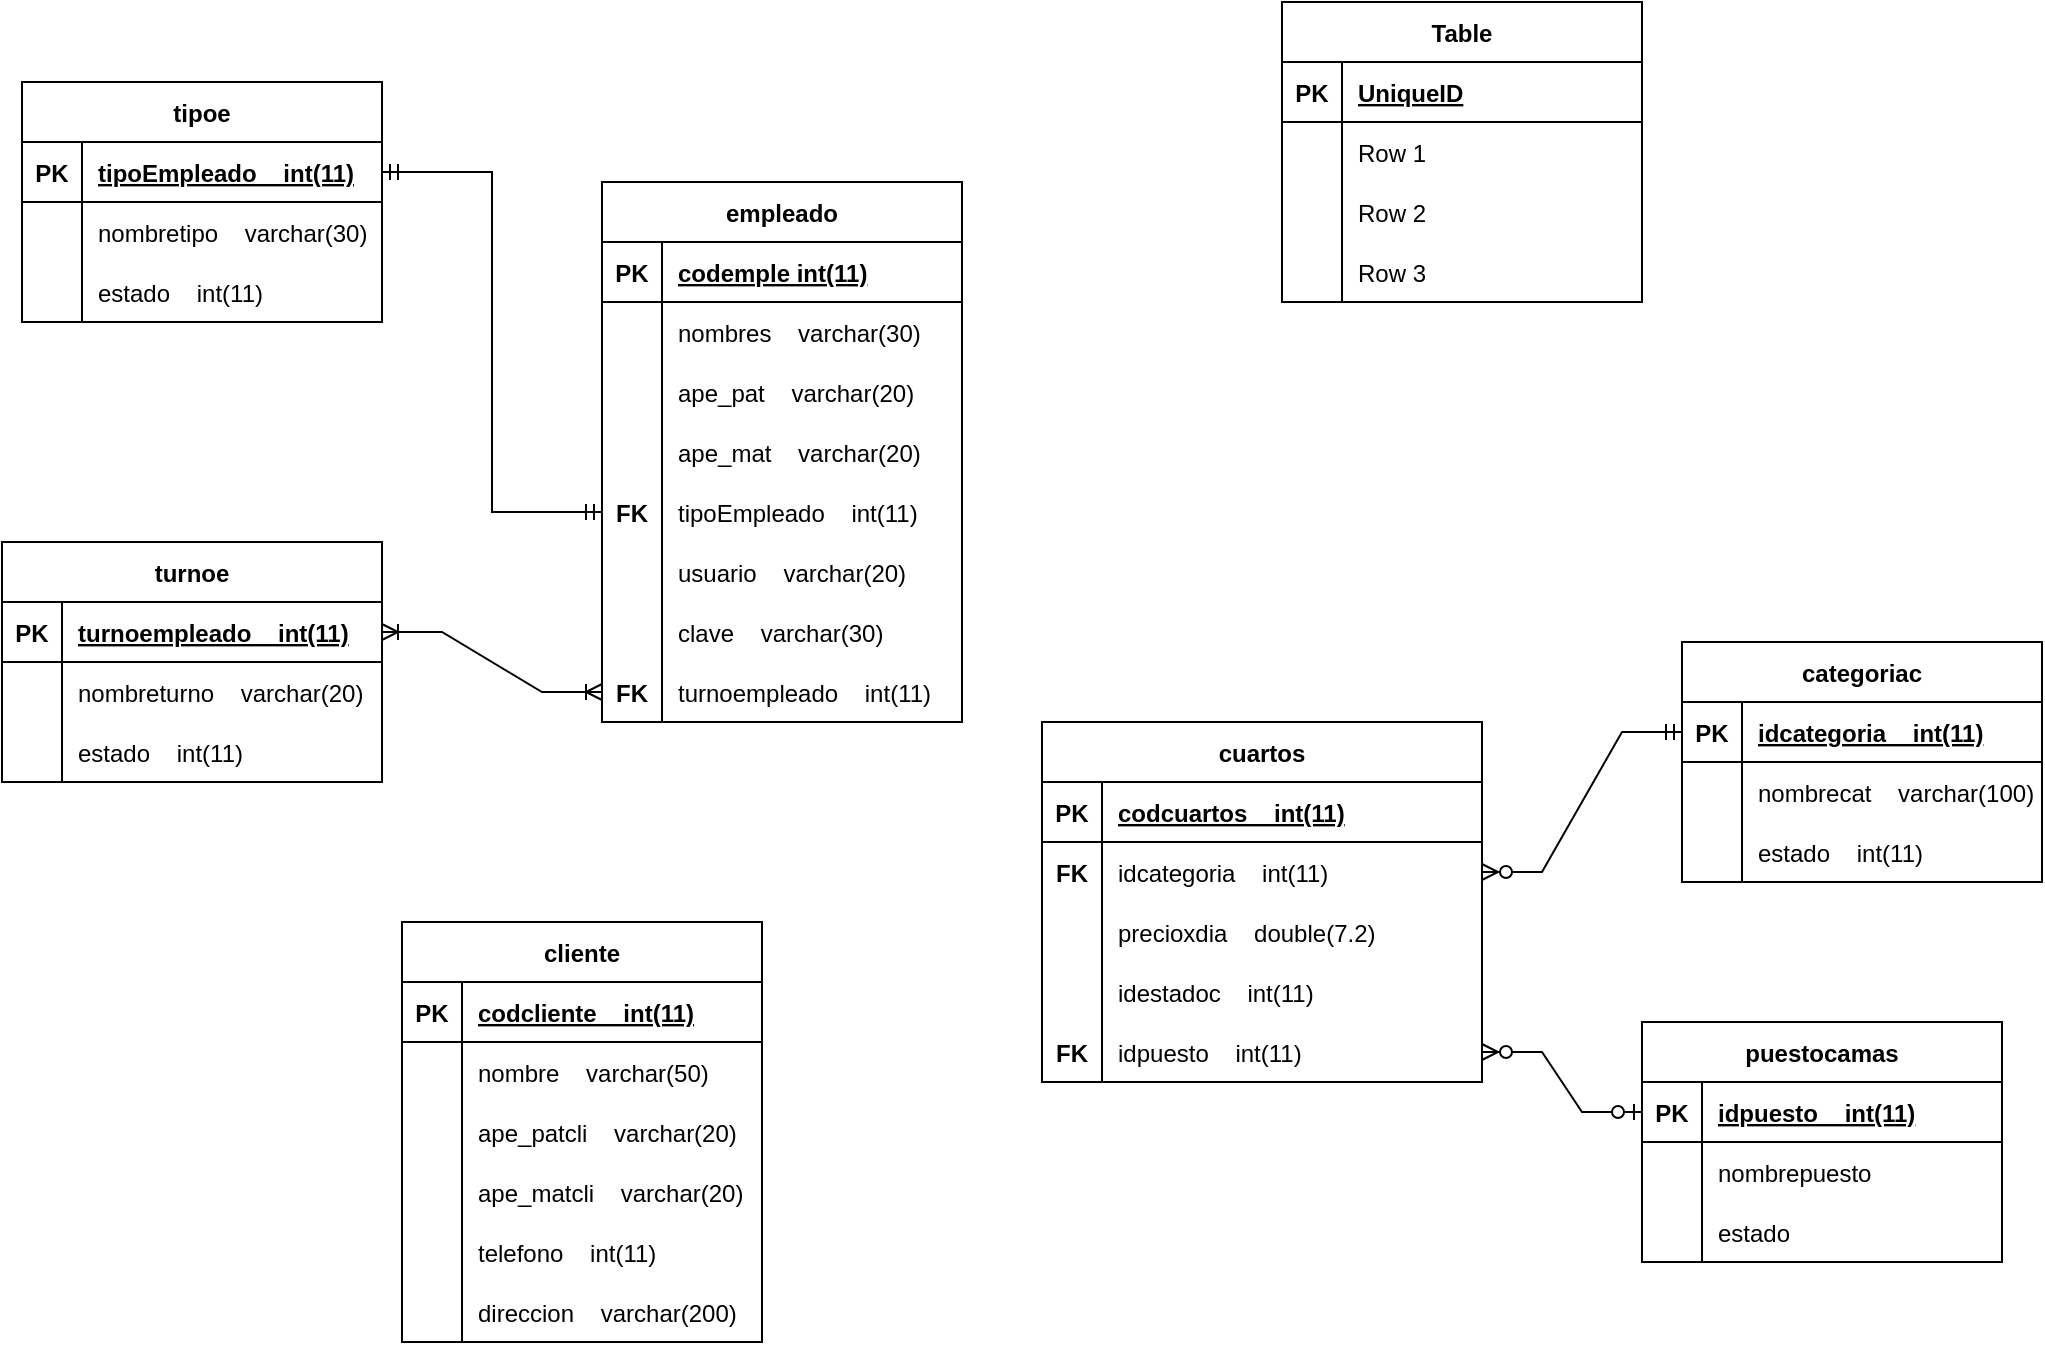<mxfile version="20.8.19" type="github">
  <diagram id="R2lEEEUBdFMjLlhIrx00" name="Page-1">
    <mxGraphModel dx="1885" dy="536" grid="0" gridSize="10" guides="1" tooltips="1" connect="1" arrows="0" fold="1" page="1" pageScale="1" pageWidth="850" pageHeight="1100" background="#ffffff" math="0" shadow="0" extFonts="Permanent Marker^https://fonts.googleapis.com/css?family=Permanent+Marker">
      <root>
        <mxCell id="0" />
        <mxCell id="1" parent="0" />
        <mxCell id="DIXk5Qrp7IGli4hLKdru-1" value="empleado" style="shape=table;startSize=30;container=1;collapsible=1;childLayout=tableLayout;fixedRows=1;rowLines=0;fontStyle=1;align=center;resizeLast=1;" parent="1" vertex="1">
          <mxGeometry x="-50" y="120" width="180" height="270" as="geometry" />
        </mxCell>
        <mxCell id="DIXk5Qrp7IGli4hLKdru-2" value="" style="shape=tableRow;horizontal=0;startSize=0;swimlaneHead=0;swimlaneBody=0;fillColor=none;collapsible=0;dropTarget=0;points=[[0,0.5],[1,0.5]];portConstraint=eastwest;top=0;left=0;right=0;bottom=1;" parent="DIXk5Qrp7IGli4hLKdru-1" vertex="1">
          <mxGeometry y="30" width="180" height="30" as="geometry" />
        </mxCell>
        <mxCell id="DIXk5Qrp7IGli4hLKdru-3" value="PK" style="shape=partialRectangle;connectable=0;fillColor=none;top=0;left=0;bottom=0;right=0;fontStyle=1;overflow=hidden;" parent="DIXk5Qrp7IGli4hLKdru-2" vertex="1">
          <mxGeometry width="30" height="30" as="geometry">
            <mxRectangle width="30" height="30" as="alternateBounds" />
          </mxGeometry>
        </mxCell>
        <mxCell id="DIXk5Qrp7IGli4hLKdru-4" value="codemple int(11)" style="shape=partialRectangle;connectable=0;fillColor=none;top=0;left=0;bottom=0;right=0;align=left;spacingLeft=6;fontStyle=5;overflow=hidden;" parent="DIXk5Qrp7IGli4hLKdru-2" vertex="1">
          <mxGeometry x="30" width="150" height="30" as="geometry">
            <mxRectangle width="150" height="30" as="alternateBounds" />
          </mxGeometry>
        </mxCell>
        <mxCell id="DIXk5Qrp7IGli4hLKdru-5" value="" style="shape=tableRow;horizontal=0;startSize=0;swimlaneHead=0;swimlaneBody=0;fillColor=none;collapsible=0;dropTarget=0;points=[[0,0.5],[1,0.5]];portConstraint=eastwest;top=0;left=0;right=0;bottom=0;" parent="DIXk5Qrp7IGli4hLKdru-1" vertex="1">
          <mxGeometry y="60" width="180" height="30" as="geometry" />
        </mxCell>
        <mxCell id="DIXk5Qrp7IGli4hLKdru-6" value="" style="shape=partialRectangle;connectable=0;fillColor=none;top=0;left=0;bottom=0;right=0;editable=1;overflow=hidden;" parent="DIXk5Qrp7IGli4hLKdru-5" vertex="1">
          <mxGeometry width="30" height="30" as="geometry">
            <mxRectangle width="30" height="30" as="alternateBounds" />
          </mxGeometry>
        </mxCell>
        <mxCell id="DIXk5Qrp7IGli4hLKdru-7" value="nombres    varchar(30)" style="shape=partialRectangle;connectable=0;fillColor=none;top=0;left=0;bottom=0;right=0;align=left;spacingLeft=6;overflow=hidden;" parent="DIXk5Qrp7IGli4hLKdru-5" vertex="1">
          <mxGeometry x="30" width="150" height="30" as="geometry">
            <mxRectangle width="150" height="30" as="alternateBounds" />
          </mxGeometry>
        </mxCell>
        <mxCell id="DIXk5Qrp7IGli4hLKdru-8" value="" style="shape=tableRow;horizontal=0;startSize=0;swimlaneHead=0;swimlaneBody=0;fillColor=none;collapsible=0;dropTarget=0;points=[[0,0.5],[1,0.5]];portConstraint=eastwest;top=0;left=0;right=0;bottom=0;" parent="DIXk5Qrp7IGli4hLKdru-1" vertex="1">
          <mxGeometry y="90" width="180" height="30" as="geometry" />
        </mxCell>
        <mxCell id="DIXk5Qrp7IGli4hLKdru-9" value="" style="shape=partialRectangle;connectable=0;fillColor=none;top=0;left=0;bottom=0;right=0;editable=1;overflow=hidden;" parent="DIXk5Qrp7IGli4hLKdru-8" vertex="1">
          <mxGeometry width="30" height="30" as="geometry">
            <mxRectangle width="30" height="30" as="alternateBounds" />
          </mxGeometry>
        </mxCell>
        <mxCell id="DIXk5Qrp7IGli4hLKdru-10" value="ape_pat    varchar(20)" style="shape=partialRectangle;connectable=0;fillColor=none;top=0;left=0;bottom=0;right=0;align=left;spacingLeft=6;overflow=hidden;" parent="DIXk5Qrp7IGli4hLKdru-8" vertex="1">
          <mxGeometry x="30" width="150" height="30" as="geometry">
            <mxRectangle width="150" height="30" as="alternateBounds" />
          </mxGeometry>
        </mxCell>
        <mxCell id="DIXk5Qrp7IGli4hLKdru-11" value="" style="shape=tableRow;horizontal=0;startSize=0;swimlaneHead=0;swimlaneBody=0;fillColor=none;collapsible=0;dropTarget=0;points=[[0,0.5],[1,0.5]];portConstraint=eastwest;top=0;left=0;right=0;bottom=0;" parent="DIXk5Qrp7IGli4hLKdru-1" vertex="1">
          <mxGeometry y="120" width="180" height="30" as="geometry" />
        </mxCell>
        <mxCell id="DIXk5Qrp7IGli4hLKdru-12" value="" style="shape=partialRectangle;connectable=0;fillColor=none;top=0;left=0;bottom=0;right=0;editable=1;overflow=hidden;" parent="DIXk5Qrp7IGli4hLKdru-11" vertex="1">
          <mxGeometry width="30" height="30" as="geometry">
            <mxRectangle width="30" height="30" as="alternateBounds" />
          </mxGeometry>
        </mxCell>
        <mxCell id="DIXk5Qrp7IGli4hLKdru-13" value="ape_mat    varchar(20)" style="shape=partialRectangle;connectable=0;fillColor=none;top=0;left=0;bottom=0;right=0;align=left;spacingLeft=6;overflow=hidden;" parent="DIXk5Qrp7IGli4hLKdru-11" vertex="1">
          <mxGeometry x="30" width="150" height="30" as="geometry">
            <mxRectangle width="150" height="30" as="alternateBounds" />
          </mxGeometry>
        </mxCell>
        <mxCell id="DIXk5Qrp7IGli4hLKdru-14" value="" style="shape=tableRow;horizontal=0;startSize=0;swimlaneHead=0;swimlaneBody=0;fillColor=none;collapsible=0;dropTarget=0;points=[[0,0.5],[1,0.5]];portConstraint=eastwest;top=0;left=0;right=0;bottom=0;" parent="DIXk5Qrp7IGli4hLKdru-1" vertex="1">
          <mxGeometry y="150" width="180" height="30" as="geometry" />
        </mxCell>
        <mxCell id="DIXk5Qrp7IGli4hLKdru-15" value="FK" style="shape=partialRectangle;connectable=0;fillColor=none;top=0;left=0;bottom=0;right=0;editable=1;overflow=hidden;fontStyle=1" parent="DIXk5Qrp7IGli4hLKdru-14" vertex="1">
          <mxGeometry width="30" height="30" as="geometry">
            <mxRectangle width="30" height="30" as="alternateBounds" />
          </mxGeometry>
        </mxCell>
        <mxCell id="DIXk5Qrp7IGli4hLKdru-16" value="tipoEmpleado    int(11)" style="shape=partialRectangle;connectable=0;fillColor=none;top=0;left=0;bottom=0;right=0;align=left;spacingLeft=6;overflow=hidden;" parent="DIXk5Qrp7IGli4hLKdru-14" vertex="1">
          <mxGeometry x="30" width="150" height="30" as="geometry">
            <mxRectangle width="150" height="30" as="alternateBounds" />
          </mxGeometry>
        </mxCell>
        <mxCell id="DIXk5Qrp7IGli4hLKdru-17" value="" style="shape=tableRow;horizontal=0;startSize=0;swimlaneHead=0;swimlaneBody=0;fillColor=none;collapsible=0;dropTarget=0;points=[[0,0.5],[1,0.5]];portConstraint=eastwest;top=0;left=0;right=0;bottom=0;" parent="DIXk5Qrp7IGli4hLKdru-1" vertex="1">
          <mxGeometry y="180" width="180" height="30" as="geometry" />
        </mxCell>
        <mxCell id="DIXk5Qrp7IGli4hLKdru-18" value="" style="shape=partialRectangle;connectable=0;fillColor=none;top=0;left=0;bottom=0;right=0;editable=1;overflow=hidden;" parent="DIXk5Qrp7IGli4hLKdru-17" vertex="1">
          <mxGeometry width="30" height="30" as="geometry">
            <mxRectangle width="30" height="30" as="alternateBounds" />
          </mxGeometry>
        </mxCell>
        <mxCell id="DIXk5Qrp7IGli4hLKdru-19" value="usuario    varchar(20)" style="shape=partialRectangle;connectable=0;fillColor=none;top=0;left=0;bottom=0;right=0;align=left;spacingLeft=6;overflow=hidden;" parent="DIXk5Qrp7IGli4hLKdru-17" vertex="1">
          <mxGeometry x="30" width="150" height="30" as="geometry">
            <mxRectangle width="150" height="30" as="alternateBounds" />
          </mxGeometry>
        </mxCell>
        <mxCell id="DIXk5Qrp7IGli4hLKdru-39" value="" style="shape=tableRow;horizontal=0;startSize=0;swimlaneHead=0;swimlaneBody=0;fillColor=none;collapsible=0;dropTarget=0;points=[[0,0.5],[1,0.5]];portConstraint=eastwest;top=0;left=0;right=0;bottom=0;" parent="DIXk5Qrp7IGli4hLKdru-1" vertex="1">
          <mxGeometry y="210" width="180" height="30" as="geometry" />
        </mxCell>
        <mxCell id="DIXk5Qrp7IGli4hLKdru-40" value="" style="shape=partialRectangle;connectable=0;fillColor=none;top=0;left=0;bottom=0;right=0;editable=1;overflow=hidden;" parent="DIXk5Qrp7IGli4hLKdru-39" vertex="1">
          <mxGeometry width="30" height="30" as="geometry">
            <mxRectangle width="30" height="30" as="alternateBounds" />
          </mxGeometry>
        </mxCell>
        <mxCell id="DIXk5Qrp7IGli4hLKdru-41" value="clave    varchar(30)" style="shape=partialRectangle;connectable=0;fillColor=none;top=0;left=0;bottom=0;right=0;align=left;spacingLeft=6;overflow=hidden;" parent="DIXk5Qrp7IGli4hLKdru-39" vertex="1">
          <mxGeometry x="30" width="150" height="30" as="geometry">
            <mxRectangle width="150" height="30" as="alternateBounds" />
          </mxGeometry>
        </mxCell>
        <mxCell id="DIXk5Qrp7IGli4hLKdru-42" value="" style="shape=tableRow;horizontal=0;startSize=0;swimlaneHead=0;swimlaneBody=0;fillColor=none;collapsible=0;dropTarget=0;points=[[0,0.5],[1,0.5]];portConstraint=eastwest;top=0;left=0;right=0;bottom=0;" parent="DIXk5Qrp7IGli4hLKdru-1" vertex="1">
          <mxGeometry y="240" width="180" height="30" as="geometry" />
        </mxCell>
        <mxCell id="DIXk5Qrp7IGli4hLKdru-43" value="FK" style="shape=partialRectangle;connectable=0;fillColor=none;top=0;left=0;bottom=0;right=0;editable=1;overflow=hidden;fontStyle=1" parent="DIXk5Qrp7IGli4hLKdru-42" vertex="1">
          <mxGeometry width="30" height="30" as="geometry">
            <mxRectangle width="30" height="30" as="alternateBounds" />
          </mxGeometry>
        </mxCell>
        <mxCell id="DIXk5Qrp7IGli4hLKdru-44" value="turnoempleado    int(11)" style="shape=partialRectangle;connectable=0;fillColor=none;top=0;left=0;bottom=0;right=0;align=left;spacingLeft=6;overflow=hidden;" parent="DIXk5Qrp7IGli4hLKdru-42" vertex="1">
          <mxGeometry x="30" width="150" height="30" as="geometry">
            <mxRectangle width="150" height="30" as="alternateBounds" />
          </mxGeometry>
        </mxCell>
        <mxCell id="DIXk5Qrp7IGli4hLKdru-45" value="tipoe" style="shape=table;startSize=30;container=1;collapsible=1;childLayout=tableLayout;fixedRows=1;rowLines=0;fontStyle=1;align=center;resizeLast=1;" parent="1" vertex="1">
          <mxGeometry x="-340" y="70" width="180" height="120" as="geometry" />
        </mxCell>
        <mxCell id="DIXk5Qrp7IGli4hLKdru-46" value="" style="shape=tableRow;horizontal=0;startSize=0;swimlaneHead=0;swimlaneBody=0;fillColor=none;collapsible=0;dropTarget=0;points=[[0,0.5],[1,0.5]];portConstraint=eastwest;top=0;left=0;right=0;bottom=1;" parent="DIXk5Qrp7IGli4hLKdru-45" vertex="1">
          <mxGeometry y="30" width="180" height="30" as="geometry" />
        </mxCell>
        <mxCell id="DIXk5Qrp7IGli4hLKdru-47" value="PK" style="shape=partialRectangle;connectable=0;fillColor=none;top=0;left=0;bottom=0;right=0;fontStyle=1;overflow=hidden;" parent="DIXk5Qrp7IGli4hLKdru-46" vertex="1">
          <mxGeometry width="30" height="30" as="geometry">
            <mxRectangle width="30" height="30" as="alternateBounds" />
          </mxGeometry>
        </mxCell>
        <mxCell id="DIXk5Qrp7IGli4hLKdru-48" value="tipoEmpleado    int(11)" style="shape=partialRectangle;connectable=0;fillColor=none;top=0;left=0;bottom=0;right=0;align=left;spacingLeft=6;fontStyle=5;overflow=hidden;" parent="DIXk5Qrp7IGli4hLKdru-46" vertex="1">
          <mxGeometry x="30" width="150" height="30" as="geometry">
            <mxRectangle width="150" height="30" as="alternateBounds" />
          </mxGeometry>
        </mxCell>
        <mxCell id="DIXk5Qrp7IGli4hLKdru-49" value="" style="shape=tableRow;horizontal=0;startSize=0;swimlaneHead=0;swimlaneBody=0;fillColor=none;collapsible=0;dropTarget=0;points=[[0,0.5],[1,0.5]];portConstraint=eastwest;top=0;left=0;right=0;bottom=0;" parent="DIXk5Qrp7IGli4hLKdru-45" vertex="1">
          <mxGeometry y="60" width="180" height="30" as="geometry" />
        </mxCell>
        <mxCell id="DIXk5Qrp7IGli4hLKdru-50" value="" style="shape=partialRectangle;connectable=0;fillColor=none;top=0;left=0;bottom=0;right=0;editable=1;overflow=hidden;" parent="DIXk5Qrp7IGli4hLKdru-49" vertex="1">
          <mxGeometry width="30" height="30" as="geometry">
            <mxRectangle width="30" height="30" as="alternateBounds" />
          </mxGeometry>
        </mxCell>
        <mxCell id="DIXk5Qrp7IGli4hLKdru-51" value="nombretipo    varchar(30)" style="shape=partialRectangle;connectable=0;fillColor=none;top=0;left=0;bottom=0;right=0;align=left;spacingLeft=6;overflow=hidden;" parent="DIXk5Qrp7IGli4hLKdru-49" vertex="1">
          <mxGeometry x="30" width="150" height="30" as="geometry">
            <mxRectangle width="150" height="30" as="alternateBounds" />
          </mxGeometry>
        </mxCell>
        <mxCell id="DIXk5Qrp7IGli4hLKdru-52" value="" style="shape=tableRow;horizontal=0;startSize=0;swimlaneHead=0;swimlaneBody=0;fillColor=none;collapsible=0;dropTarget=0;points=[[0,0.5],[1,0.5]];portConstraint=eastwest;top=0;left=0;right=0;bottom=0;" parent="DIXk5Qrp7IGli4hLKdru-45" vertex="1">
          <mxGeometry y="90" width="180" height="30" as="geometry" />
        </mxCell>
        <mxCell id="DIXk5Qrp7IGli4hLKdru-53" value="" style="shape=partialRectangle;connectable=0;fillColor=none;top=0;left=0;bottom=0;right=0;editable=1;overflow=hidden;" parent="DIXk5Qrp7IGli4hLKdru-52" vertex="1">
          <mxGeometry width="30" height="30" as="geometry">
            <mxRectangle width="30" height="30" as="alternateBounds" />
          </mxGeometry>
        </mxCell>
        <mxCell id="DIXk5Qrp7IGli4hLKdru-54" value="estado    int(11)" style="shape=partialRectangle;connectable=0;fillColor=none;top=0;left=0;bottom=0;right=0;align=left;spacingLeft=6;overflow=hidden;" parent="DIXk5Qrp7IGli4hLKdru-52" vertex="1">
          <mxGeometry x="30" width="150" height="30" as="geometry">
            <mxRectangle width="150" height="30" as="alternateBounds" />
          </mxGeometry>
        </mxCell>
        <mxCell id="DIXk5Qrp7IGli4hLKdru-71" value="turnoe" style="shape=table;startSize=30;container=1;collapsible=1;childLayout=tableLayout;fixedRows=1;rowLines=0;fontStyle=1;align=center;resizeLast=1;" parent="1" vertex="1">
          <mxGeometry x="-350" y="300" width="190" height="120" as="geometry" />
        </mxCell>
        <mxCell id="DIXk5Qrp7IGli4hLKdru-72" value="" style="shape=tableRow;horizontal=0;startSize=0;swimlaneHead=0;swimlaneBody=0;fillColor=none;collapsible=0;dropTarget=0;points=[[0,0.5],[1,0.5]];portConstraint=eastwest;top=0;left=0;right=0;bottom=1;" parent="DIXk5Qrp7IGli4hLKdru-71" vertex="1">
          <mxGeometry y="30" width="190" height="30" as="geometry" />
        </mxCell>
        <mxCell id="DIXk5Qrp7IGli4hLKdru-73" value="PK" style="shape=partialRectangle;connectable=0;fillColor=none;top=0;left=0;bottom=0;right=0;fontStyle=1;overflow=hidden;" parent="DIXk5Qrp7IGli4hLKdru-72" vertex="1">
          <mxGeometry width="30" height="30" as="geometry">
            <mxRectangle width="30" height="30" as="alternateBounds" />
          </mxGeometry>
        </mxCell>
        <mxCell id="DIXk5Qrp7IGli4hLKdru-74" value="turnoempleado    int(11)" style="shape=partialRectangle;connectable=0;fillColor=none;top=0;left=0;bottom=0;right=0;align=left;spacingLeft=6;fontStyle=5;overflow=hidden;" parent="DIXk5Qrp7IGli4hLKdru-72" vertex="1">
          <mxGeometry x="30" width="160" height="30" as="geometry">
            <mxRectangle width="160" height="30" as="alternateBounds" />
          </mxGeometry>
        </mxCell>
        <mxCell id="DIXk5Qrp7IGli4hLKdru-75" value="" style="shape=tableRow;horizontal=0;startSize=0;swimlaneHead=0;swimlaneBody=0;fillColor=none;collapsible=0;dropTarget=0;points=[[0,0.5],[1,0.5]];portConstraint=eastwest;top=0;left=0;right=0;bottom=0;" parent="DIXk5Qrp7IGli4hLKdru-71" vertex="1">
          <mxGeometry y="60" width="190" height="30" as="geometry" />
        </mxCell>
        <mxCell id="DIXk5Qrp7IGli4hLKdru-76" value="" style="shape=partialRectangle;connectable=0;fillColor=none;top=0;left=0;bottom=0;right=0;editable=1;overflow=hidden;" parent="DIXk5Qrp7IGli4hLKdru-75" vertex="1">
          <mxGeometry width="30" height="30" as="geometry">
            <mxRectangle width="30" height="30" as="alternateBounds" />
          </mxGeometry>
        </mxCell>
        <mxCell id="DIXk5Qrp7IGli4hLKdru-77" value="nombreturno    varchar(20)" style="shape=partialRectangle;connectable=0;fillColor=none;top=0;left=0;bottom=0;right=0;align=left;spacingLeft=6;overflow=hidden;" parent="DIXk5Qrp7IGli4hLKdru-75" vertex="1">
          <mxGeometry x="30" width="160" height="30" as="geometry">
            <mxRectangle width="160" height="30" as="alternateBounds" />
          </mxGeometry>
        </mxCell>
        <mxCell id="DIXk5Qrp7IGli4hLKdru-78" value="" style="shape=tableRow;horizontal=0;startSize=0;swimlaneHead=0;swimlaneBody=0;fillColor=none;collapsible=0;dropTarget=0;points=[[0,0.5],[1,0.5]];portConstraint=eastwest;top=0;left=0;right=0;bottom=0;" parent="DIXk5Qrp7IGli4hLKdru-71" vertex="1">
          <mxGeometry y="90" width="190" height="30" as="geometry" />
        </mxCell>
        <mxCell id="DIXk5Qrp7IGli4hLKdru-79" value="" style="shape=partialRectangle;connectable=0;fillColor=none;top=0;left=0;bottom=0;right=0;editable=1;overflow=hidden;" parent="DIXk5Qrp7IGli4hLKdru-78" vertex="1">
          <mxGeometry width="30" height="30" as="geometry">
            <mxRectangle width="30" height="30" as="alternateBounds" />
          </mxGeometry>
        </mxCell>
        <mxCell id="DIXk5Qrp7IGli4hLKdru-80" value="estado    int(11)" style="shape=partialRectangle;connectable=0;fillColor=none;top=0;left=0;bottom=0;right=0;align=left;spacingLeft=6;overflow=hidden;" parent="DIXk5Qrp7IGli4hLKdru-78" vertex="1">
          <mxGeometry x="30" width="160" height="30" as="geometry">
            <mxRectangle width="160" height="30" as="alternateBounds" />
          </mxGeometry>
        </mxCell>
        <mxCell id="DIXk5Qrp7IGli4hLKdru-97" value="" style="edgeStyle=orthogonalEdgeStyle;fontSize=12;html=1;endArrow=ERmandOne;startArrow=ERmandOne;rounded=0;exitX=1;exitY=0.5;exitDx=0;exitDy=0;entryX=0;entryY=0.5;entryDx=0;entryDy=0;" parent="1" source="DIXk5Qrp7IGli4hLKdru-46" target="DIXk5Qrp7IGli4hLKdru-14" edge="1">
          <mxGeometry width="100" height="100" relative="1" as="geometry">
            <mxPoint x="-120" y="290" as="sourcePoint" />
            <mxPoint x="-20" y="190" as="targetPoint" />
          </mxGeometry>
        </mxCell>
        <mxCell id="DIXk5Qrp7IGli4hLKdru-100" value="cliente" style="shape=table;startSize=30;container=1;collapsible=1;childLayout=tableLayout;fixedRows=1;rowLines=0;fontStyle=1;align=center;resizeLast=1;" parent="1" vertex="1">
          <mxGeometry x="-150" y="490" width="180" height="210" as="geometry" />
        </mxCell>
        <mxCell id="DIXk5Qrp7IGli4hLKdru-101" value="" style="shape=tableRow;horizontal=0;startSize=0;swimlaneHead=0;swimlaneBody=0;fillColor=none;collapsible=0;dropTarget=0;points=[[0,0.5],[1,0.5]];portConstraint=eastwest;top=0;left=0;right=0;bottom=1;" parent="DIXk5Qrp7IGli4hLKdru-100" vertex="1">
          <mxGeometry y="30" width="180" height="30" as="geometry" />
        </mxCell>
        <mxCell id="DIXk5Qrp7IGli4hLKdru-102" value="PK" style="shape=partialRectangle;connectable=0;fillColor=none;top=0;left=0;bottom=0;right=0;fontStyle=1;overflow=hidden;" parent="DIXk5Qrp7IGli4hLKdru-101" vertex="1">
          <mxGeometry width="30" height="30" as="geometry">
            <mxRectangle width="30" height="30" as="alternateBounds" />
          </mxGeometry>
        </mxCell>
        <mxCell id="DIXk5Qrp7IGli4hLKdru-103" value="codcliente    int(11)" style="shape=partialRectangle;connectable=0;fillColor=none;top=0;left=0;bottom=0;right=0;align=left;spacingLeft=6;fontStyle=5;overflow=hidden;" parent="DIXk5Qrp7IGli4hLKdru-101" vertex="1">
          <mxGeometry x="30" width="150" height="30" as="geometry">
            <mxRectangle width="150" height="30" as="alternateBounds" />
          </mxGeometry>
        </mxCell>
        <mxCell id="DIXk5Qrp7IGli4hLKdru-104" value="" style="shape=tableRow;horizontal=0;startSize=0;swimlaneHead=0;swimlaneBody=0;fillColor=none;collapsible=0;dropTarget=0;points=[[0,0.5],[1,0.5]];portConstraint=eastwest;top=0;left=0;right=0;bottom=0;" parent="DIXk5Qrp7IGli4hLKdru-100" vertex="1">
          <mxGeometry y="60" width="180" height="30" as="geometry" />
        </mxCell>
        <mxCell id="DIXk5Qrp7IGli4hLKdru-105" value="" style="shape=partialRectangle;connectable=0;fillColor=none;top=0;left=0;bottom=0;right=0;editable=1;overflow=hidden;" parent="DIXk5Qrp7IGli4hLKdru-104" vertex="1">
          <mxGeometry width="30" height="30" as="geometry">
            <mxRectangle width="30" height="30" as="alternateBounds" />
          </mxGeometry>
        </mxCell>
        <mxCell id="DIXk5Qrp7IGli4hLKdru-106" value="nombre    varchar(50)" style="shape=partialRectangle;connectable=0;fillColor=none;top=0;left=0;bottom=0;right=0;align=left;spacingLeft=6;overflow=hidden;" parent="DIXk5Qrp7IGli4hLKdru-104" vertex="1">
          <mxGeometry x="30" width="150" height="30" as="geometry">
            <mxRectangle width="150" height="30" as="alternateBounds" />
          </mxGeometry>
        </mxCell>
        <mxCell id="DIXk5Qrp7IGli4hLKdru-107" value="" style="shape=tableRow;horizontal=0;startSize=0;swimlaneHead=0;swimlaneBody=0;fillColor=none;collapsible=0;dropTarget=0;points=[[0,0.5],[1,0.5]];portConstraint=eastwest;top=0;left=0;right=0;bottom=0;" parent="DIXk5Qrp7IGli4hLKdru-100" vertex="1">
          <mxGeometry y="90" width="180" height="30" as="geometry" />
        </mxCell>
        <mxCell id="DIXk5Qrp7IGli4hLKdru-108" value="" style="shape=partialRectangle;connectable=0;fillColor=none;top=0;left=0;bottom=0;right=0;editable=1;overflow=hidden;" parent="DIXk5Qrp7IGli4hLKdru-107" vertex="1">
          <mxGeometry width="30" height="30" as="geometry">
            <mxRectangle width="30" height="30" as="alternateBounds" />
          </mxGeometry>
        </mxCell>
        <mxCell id="DIXk5Qrp7IGli4hLKdru-109" value="ape_patcli    varchar(20)" style="shape=partialRectangle;connectable=0;fillColor=none;top=0;left=0;bottom=0;right=0;align=left;spacingLeft=6;overflow=hidden;" parent="DIXk5Qrp7IGli4hLKdru-107" vertex="1">
          <mxGeometry x="30" width="150" height="30" as="geometry">
            <mxRectangle width="150" height="30" as="alternateBounds" />
          </mxGeometry>
        </mxCell>
        <mxCell id="DIXk5Qrp7IGli4hLKdru-110" value="" style="shape=tableRow;horizontal=0;startSize=0;swimlaneHead=0;swimlaneBody=0;fillColor=none;collapsible=0;dropTarget=0;points=[[0,0.5],[1,0.5]];portConstraint=eastwest;top=0;left=0;right=0;bottom=0;" parent="DIXk5Qrp7IGli4hLKdru-100" vertex="1">
          <mxGeometry y="120" width="180" height="30" as="geometry" />
        </mxCell>
        <mxCell id="DIXk5Qrp7IGli4hLKdru-111" value="" style="shape=partialRectangle;connectable=0;fillColor=none;top=0;left=0;bottom=0;right=0;editable=1;overflow=hidden;" parent="DIXk5Qrp7IGli4hLKdru-110" vertex="1">
          <mxGeometry width="30" height="30" as="geometry">
            <mxRectangle width="30" height="30" as="alternateBounds" />
          </mxGeometry>
        </mxCell>
        <mxCell id="DIXk5Qrp7IGli4hLKdru-112" value="ape_matcli    varchar(20)" style="shape=partialRectangle;connectable=0;fillColor=none;top=0;left=0;bottom=0;right=0;align=left;spacingLeft=6;overflow=hidden;" parent="DIXk5Qrp7IGli4hLKdru-110" vertex="1">
          <mxGeometry x="30" width="150" height="30" as="geometry">
            <mxRectangle width="150" height="30" as="alternateBounds" />
          </mxGeometry>
        </mxCell>
        <mxCell id="DIXk5Qrp7IGli4hLKdru-113" value="" style="shape=tableRow;horizontal=0;startSize=0;swimlaneHead=0;swimlaneBody=0;fillColor=none;collapsible=0;dropTarget=0;points=[[0,0.5],[1,0.5]];portConstraint=eastwest;top=0;left=0;right=0;bottom=0;" parent="DIXk5Qrp7IGli4hLKdru-100" vertex="1">
          <mxGeometry y="150" width="180" height="30" as="geometry" />
        </mxCell>
        <mxCell id="DIXk5Qrp7IGli4hLKdru-114" value="" style="shape=partialRectangle;connectable=0;fillColor=none;top=0;left=0;bottom=0;right=0;editable=1;overflow=hidden;" parent="DIXk5Qrp7IGli4hLKdru-113" vertex="1">
          <mxGeometry width="30" height="30" as="geometry">
            <mxRectangle width="30" height="30" as="alternateBounds" />
          </mxGeometry>
        </mxCell>
        <mxCell id="DIXk5Qrp7IGli4hLKdru-115" value="telefono    int(11)" style="shape=partialRectangle;connectable=0;fillColor=none;top=0;left=0;bottom=0;right=0;align=left;spacingLeft=6;overflow=hidden;" parent="DIXk5Qrp7IGli4hLKdru-113" vertex="1">
          <mxGeometry x="30" width="150" height="30" as="geometry">
            <mxRectangle width="150" height="30" as="alternateBounds" />
          </mxGeometry>
        </mxCell>
        <mxCell id="DIXk5Qrp7IGli4hLKdru-116" value="" style="shape=tableRow;horizontal=0;startSize=0;swimlaneHead=0;swimlaneBody=0;fillColor=none;collapsible=0;dropTarget=0;points=[[0,0.5],[1,0.5]];portConstraint=eastwest;top=0;left=0;right=0;bottom=0;" parent="DIXk5Qrp7IGli4hLKdru-100" vertex="1">
          <mxGeometry y="180" width="180" height="30" as="geometry" />
        </mxCell>
        <mxCell id="DIXk5Qrp7IGli4hLKdru-117" value="" style="shape=partialRectangle;connectable=0;fillColor=none;top=0;left=0;bottom=0;right=0;editable=1;overflow=hidden;" parent="DIXk5Qrp7IGli4hLKdru-116" vertex="1">
          <mxGeometry width="30" height="30" as="geometry">
            <mxRectangle width="30" height="30" as="alternateBounds" />
          </mxGeometry>
        </mxCell>
        <mxCell id="DIXk5Qrp7IGli4hLKdru-118" value="direccion    varchar(200)" style="shape=partialRectangle;connectable=0;fillColor=none;top=0;left=0;bottom=0;right=0;align=left;spacingLeft=6;overflow=hidden;" parent="DIXk5Qrp7IGli4hLKdru-116" vertex="1">
          <mxGeometry x="30" width="150" height="30" as="geometry">
            <mxRectangle width="150" height="30" as="alternateBounds" />
          </mxGeometry>
        </mxCell>
        <mxCell id="DIXk5Qrp7IGli4hLKdru-119" value="cuartos" style="shape=table;startSize=30;container=1;collapsible=1;childLayout=tableLayout;fixedRows=1;rowLines=0;fontStyle=1;align=center;resizeLast=1;" parent="1" vertex="1">
          <mxGeometry x="170" y="390" width="220" height="180" as="geometry" />
        </mxCell>
        <mxCell id="DIXk5Qrp7IGli4hLKdru-120" value="" style="shape=tableRow;horizontal=0;startSize=0;swimlaneHead=0;swimlaneBody=0;fillColor=none;collapsible=0;dropTarget=0;points=[[0,0.5],[1,0.5]];portConstraint=eastwest;top=0;left=0;right=0;bottom=1;" parent="DIXk5Qrp7IGli4hLKdru-119" vertex="1">
          <mxGeometry y="30" width="220" height="30" as="geometry" />
        </mxCell>
        <mxCell id="DIXk5Qrp7IGli4hLKdru-121" value="PK" style="shape=partialRectangle;connectable=0;fillColor=none;top=0;left=0;bottom=0;right=0;fontStyle=1;overflow=hidden;" parent="DIXk5Qrp7IGli4hLKdru-120" vertex="1">
          <mxGeometry width="30" height="30" as="geometry">
            <mxRectangle width="30" height="30" as="alternateBounds" />
          </mxGeometry>
        </mxCell>
        <mxCell id="DIXk5Qrp7IGli4hLKdru-122" value="codcuartos    int(11)" style="shape=partialRectangle;connectable=0;fillColor=none;top=0;left=0;bottom=0;right=0;align=left;spacingLeft=6;fontStyle=5;overflow=hidden;" parent="DIXk5Qrp7IGli4hLKdru-120" vertex="1">
          <mxGeometry x="30" width="190" height="30" as="geometry">
            <mxRectangle width="190" height="30" as="alternateBounds" />
          </mxGeometry>
        </mxCell>
        <mxCell id="DIXk5Qrp7IGli4hLKdru-123" value="" style="shape=tableRow;horizontal=0;startSize=0;swimlaneHead=0;swimlaneBody=0;fillColor=none;collapsible=0;dropTarget=0;points=[[0,0.5],[1,0.5]];portConstraint=eastwest;top=0;left=0;right=0;bottom=0;" parent="DIXk5Qrp7IGli4hLKdru-119" vertex="1">
          <mxGeometry y="60" width="220" height="30" as="geometry" />
        </mxCell>
        <mxCell id="DIXk5Qrp7IGli4hLKdru-124" value="FK" style="shape=partialRectangle;connectable=0;fillColor=none;top=0;left=0;bottom=0;right=0;editable=1;overflow=hidden;fontStyle=1" parent="DIXk5Qrp7IGli4hLKdru-123" vertex="1">
          <mxGeometry width="30" height="30" as="geometry">
            <mxRectangle width="30" height="30" as="alternateBounds" />
          </mxGeometry>
        </mxCell>
        <mxCell id="DIXk5Qrp7IGli4hLKdru-125" value="idcategoria    int(11)" style="shape=partialRectangle;connectable=0;fillColor=none;top=0;left=0;bottom=0;right=0;align=left;spacingLeft=6;overflow=hidden;" parent="DIXk5Qrp7IGli4hLKdru-123" vertex="1">
          <mxGeometry x="30" width="190" height="30" as="geometry">
            <mxRectangle width="190" height="30" as="alternateBounds" />
          </mxGeometry>
        </mxCell>
        <mxCell id="DIXk5Qrp7IGli4hLKdru-126" value="" style="shape=tableRow;horizontal=0;startSize=0;swimlaneHead=0;swimlaneBody=0;fillColor=none;collapsible=0;dropTarget=0;points=[[0,0.5],[1,0.5]];portConstraint=eastwest;top=0;left=0;right=0;bottom=0;" parent="DIXk5Qrp7IGli4hLKdru-119" vertex="1">
          <mxGeometry y="90" width="220" height="30" as="geometry" />
        </mxCell>
        <mxCell id="DIXk5Qrp7IGli4hLKdru-127" value="" style="shape=partialRectangle;connectable=0;fillColor=none;top=0;left=0;bottom=0;right=0;editable=1;overflow=hidden;" parent="DIXk5Qrp7IGli4hLKdru-126" vertex="1">
          <mxGeometry width="30" height="30" as="geometry">
            <mxRectangle width="30" height="30" as="alternateBounds" />
          </mxGeometry>
        </mxCell>
        <mxCell id="DIXk5Qrp7IGli4hLKdru-128" value="precioxdia    double(7.2)" style="shape=partialRectangle;connectable=0;fillColor=none;top=0;left=0;bottom=0;right=0;align=left;spacingLeft=6;overflow=hidden;" parent="DIXk5Qrp7IGli4hLKdru-126" vertex="1">
          <mxGeometry x="30" width="190" height="30" as="geometry">
            <mxRectangle width="190" height="30" as="alternateBounds" />
          </mxGeometry>
        </mxCell>
        <mxCell id="DIXk5Qrp7IGli4hLKdru-129" value="" style="shape=tableRow;horizontal=0;startSize=0;swimlaneHead=0;swimlaneBody=0;fillColor=none;collapsible=0;dropTarget=0;points=[[0,0.5],[1,0.5]];portConstraint=eastwest;top=0;left=0;right=0;bottom=0;" parent="DIXk5Qrp7IGli4hLKdru-119" vertex="1">
          <mxGeometry y="120" width="220" height="30" as="geometry" />
        </mxCell>
        <mxCell id="DIXk5Qrp7IGli4hLKdru-130" value="" style="shape=partialRectangle;connectable=0;fillColor=none;top=0;left=0;bottom=0;right=0;editable=1;overflow=hidden;" parent="DIXk5Qrp7IGli4hLKdru-129" vertex="1">
          <mxGeometry width="30" height="30" as="geometry">
            <mxRectangle width="30" height="30" as="alternateBounds" />
          </mxGeometry>
        </mxCell>
        <mxCell id="DIXk5Qrp7IGli4hLKdru-131" value="idestadoc    int(11)" style="shape=partialRectangle;connectable=0;fillColor=none;top=0;left=0;bottom=0;right=0;align=left;spacingLeft=6;overflow=hidden;" parent="DIXk5Qrp7IGli4hLKdru-129" vertex="1">
          <mxGeometry x="30" width="190" height="30" as="geometry">
            <mxRectangle width="190" height="30" as="alternateBounds" />
          </mxGeometry>
        </mxCell>
        <mxCell id="DIXk5Qrp7IGli4hLKdru-159" value="" style="shape=tableRow;horizontal=0;startSize=0;swimlaneHead=0;swimlaneBody=0;fillColor=none;collapsible=0;dropTarget=0;points=[[0,0.5],[1,0.5]];portConstraint=eastwest;top=0;left=0;right=0;bottom=0;" parent="DIXk5Qrp7IGli4hLKdru-119" vertex="1">
          <mxGeometry y="150" width="220" height="30" as="geometry" />
        </mxCell>
        <mxCell id="DIXk5Qrp7IGli4hLKdru-160" value="FK" style="shape=partialRectangle;connectable=0;fillColor=none;top=0;left=0;bottom=0;right=0;editable=1;overflow=hidden;fontStyle=1" parent="DIXk5Qrp7IGli4hLKdru-159" vertex="1">
          <mxGeometry width="30" height="30" as="geometry">
            <mxRectangle width="30" height="30" as="alternateBounds" />
          </mxGeometry>
        </mxCell>
        <mxCell id="DIXk5Qrp7IGli4hLKdru-161" value="idpuesto    int(11)" style="shape=partialRectangle;connectable=0;fillColor=none;top=0;left=0;bottom=0;right=0;align=left;spacingLeft=6;overflow=hidden;" parent="DIXk5Qrp7IGli4hLKdru-159" vertex="1">
          <mxGeometry x="30" width="190" height="30" as="geometry">
            <mxRectangle width="190" height="30" as="alternateBounds" />
          </mxGeometry>
        </mxCell>
        <mxCell id="DIXk5Qrp7IGli4hLKdru-132" value="categoriac" style="shape=table;startSize=30;container=1;collapsible=1;childLayout=tableLayout;fixedRows=1;rowLines=0;fontStyle=1;align=center;resizeLast=1;" parent="1" vertex="1">
          <mxGeometry x="490" y="350" width="180" height="120" as="geometry" />
        </mxCell>
        <mxCell id="DIXk5Qrp7IGli4hLKdru-133" value="" style="shape=tableRow;horizontal=0;startSize=0;swimlaneHead=0;swimlaneBody=0;fillColor=none;collapsible=0;dropTarget=0;points=[[0,0.5],[1,0.5]];portConstraint=eastwest;top=0;left=0;right=0;bottom=1;" parent="DIXk5Qrp7IGli4hLKdru-132" vertex="1">
          <mxGeometry y="30" width="180" height="30" as="geometry" />
        </mxCell>
        <mxCell id="DIXk5Qrp7IGli4hLKdru-134" value="PK" style="shape=partialRectangle;connectable=0;fillColor=none;top=0;left=0;bottom=0;right=0;fontStyle=1;overflow=hidden;" parent="DIXk5Qrp7IGli4hLKdru-133" vertex="1">
          <mxGeometry width="30" height="30" as="geometry">
            <mxRectangle width="30" height="30" as="alternateBounds" />
          </mxGeometry>
        </mxCell>
        <mxCell id="DIXk5Qrp7IGli4hLKdru-135" value="idcategoria    int(11)" style="shape=partialRectangle;connectable=0;fillColor=none;top=0;left=0;bottom=0;right=0;align=left;spacingLeft=6;fontStyle=5;overflow=hidden;" parent="DIXk5Qrp7IGli4hLKdru-133" vertex="1">
          <mxGeometry x="30" width="150" height="30" as="geometry">
            <mxRectangle width="150" height="30" as="alternateBounds" />
          </mxGeometry>
        </mxCell>
        <mxCell id="DIXk5Qrp7IGli4hLKdru-136" value="" style="shape=tableRow;horizontal=0;startSize=0;swimlaneHead=0;swimlaneBody=0;fillColor=none;collapsible=0;dropTarget=0;points=[[0,0.5],[1,0.5]];portConstraint=eastwest;top=0;left=0;right=0;bottom=0;" parent="DIXk5Qrp7IGli4hLKdru-132" vertex="1">
          <mxGeometry y="60" width="180" height="30" as="geometry" />
        </mxCell>
        <mxCell id="DIXk5Qrp7IGli4hLKdru-137" value="" style="shape=partialRectangle;connectable=0;fillColor=none;top=0;left=0;bottom=0;right=0;editable=1;overflow=hidden;" parent="DIXk5Qrp7IGli4hLKdru-136" vertex="1">
          <mxGeometry width="30" height="30" as="geometry">
            <mxRectangle width="30" height="30" as="alternateBounds" />
          </mxGeometry>
        </mxCell>
        <mxCell id="DIXk5Qrp7IGli4hLKdru-138" value="nombrecat    varchar(100)" style="shape=partialRectangle;connectable=0;fillColor=none;top=0;left=0;bottom=0;right=0;align=left;spacingLeft=6;overflow=hidden;" parent="DIXk5Qrp7IGli4hLKdru-136" vertex="1">
          <mxGeometry x="30" width="150" height="30" as="geometry">
            <mxRectangle width="150" height="30" as="alternateBounds" />
          </mxGeometry>
        </mxCell>
        <mxCell id="DIXk5Qrp7IGli4hLKdru-139" value="" style="shape=tableRow;horizontal=0;startSize=0;swimlaneHead=0;swimlaneBody=0;fillColor=none;collapsible=0;dropTarget=0;points=[[0,0.5],[1,0.5]];portConstraint=eastwest;top=0;left=0;right=0;bottom=0;" parent="DIXk5Qrp7IGli4hLKdru-132" vertex="1">
          <mxGeometry y="90" width="180" height="30" as="geometry" />
        </mxCell>
        <mxCell id="DIXk5Qrp7IGli4hLKdru-140" value="" style="shape=partialRectangle;connectable=0;fillColor=none;top=0;left=0;bottom=0;right=0;editable=1;overflow=hidden;" parent="DIXk5Qrp7IGli4hLKdru-139" vertex="1">
          <mxGeometry width="30" height="30" as="geometry">
            <mxRectangle width="30" height="30" as="alternateBounds" />
          </mxGeometry>
        </mxCell>
        <mxCell id="DIXk5Qrp7IGli4hLKdru-141" value="estado    int(11)" style="shape=partialRectangle;connectable=0;fillColor=none;top=0;left=0;bottom=0;right=0;align=left;spacingLeft=6;overflow=hidden;" parent="DIXk5Qrp7IGli4hLKdru-139" vertex="1">
          <mxGeometry x="30" width="150" height="30" as="geometry">
            <mxRectangle width="150" height="30" as="alternateBounds" />
          </mxGeometry>
        </mxCell>
        <mxCell id="DIXk5Qrp7IGli4hLKdru-145" value="" style="edgeStyle=entityRelationEdgeStyle;fontSize=12;html=1;endArrow=ERoneToMany;startArrow=ERoneToMany;rounded=0;entryX=0;entryY=0.5;entryDx=0;entryDy=0;exitX=1;exitY=0.5;exitDx=0;exitDy=0;" parent="1" source="DIXk5Qrp7IGli4hLKdru-72" target="DIXk5Qrp7IGli4hLKdru-42" edge="1">
          <mxGeometry width="100" height="100" relative="1" as="geometry">
            <mxPoint x="-150" y="460" as="sourcePoint" />
            <mxPoint x="-50" y="360" as="targetPoint" />
          </mxGeometry>
        </mxCell>
        <mxCell id="DIXk5Qrp7IGli4hLKdru-146" value="puestocamas" style="shape=table;startSize=30;container=1;collapsible=1;childLayout=tableLayout;fixedRows=1;rowLines=0;fontStyle=1;align=center;resizeLast=1;" parent="1" vertex="1">
          <mxGeometry x="470" y="540" width="180" height="120" as="geometry" />
        </mxCell>
        <mxCell id="DIXk5Qrp7IGli4hLKdru-147" value="" style="shape=tableRow;horizontal=0;startSize=0;swimlaneHead=0;swimlaneBody=0;fillColor=none;collapsible=0;dropTarget=0;points=[[0,0.5],[1,0.5]];portConstraint=eastwest;top=0;left=0;right=0;bottom=1;" parent="DIXk5Qrp7IGli4hLKdru-146" vertex="1">
          <mxGeometry y="30" width="180" height="30" as="geometry" />
        </mxCell>
        <mxCell id="DIXk5Qrp7IGli4hLKdru-148" value="PK" style="shape=partialRectangle;connectable=0;fillColor=none;top=0;left=0;bottom=0;right=0;fontStyle=1;overflow=hidden;" parent="DIXk5Qrp7IGli4hLKdru-147" vertex="1">
          <mxGeometry width="30" height="30" as="geometry">
            <mxRectangle width="30" height="30" as="alternateBounds" />
          </mxGeometry>
        </mxCell>
        <mxCell id="DIXk5Qrp7IGli4hLKdru-149" value="idpuesto    int(11)" style="shape=partialRectangle;connectable=0;fillColor=none;top=0;left=0;bottom=0;right=0;align=left;spacingLeft=6;fontStyle=5;overflow=hidden;" parent="DIXk5Qrp7IGli4hLKdru-147" vertex="1">
          <mxGeometry x="30" width="150" height="30" as="geometry">
            <mxRectangle width="150" height="30" as="alternateBounds" />
          </mxGeometry>
        </mxCell>
        <mxCell id="DIXk5Qrp7IGli4hLKdru-150" value="" style="shape=tableRow;horizontal=0;startSize=0;swimlaneHead=0;swimlaneBody=0;fillColor=none;collapsible=0;dropTarget=0;points=[[0,0.5],[1,0.5]];portConstraint=eastwest;top=0;left=0;right=0;bottom=0;" parent="DIXk5Qrp7IGli4hLKdru-146" vertex="1">
          <mxGeometry y="60" width="180" height="30" as="geometry" />
        </mxCell>
        <mxCell id="DIXk5Qrp7IGli4hLKdru-151" value="" style="shape=partialRectangle;connectable=0;fillColor=none;top=0;left=0;bottom=0;right=0;editable=1;overflow=hidden;" parent="DIXk5Qrp7IGli4hLKdru-150" vertex="1">
          <mxGeometry width="30" height="30" as="geometry">
            <mxRectangle width="30" height="30" as="alternateBounds" />
          </mxGeometry>
        </mxCell>
        <mxCell id="DIXk5Qrp7IGli4hLKdru-152" value="nombrepuesto" style="shape=partialRectangle;connectable=0;fillColor=none;top=0;left=0;bottom=0;right=0;align=left;spacingLeft=6;overflow=hidden;" parent="DIXk5Qrp7IGli4hLKdru-150" vertex="1">
          <mxGeometry x="30" width="150" height="30" as="geometry">
            <mxRectangle width="150" height="30" as="alternateBounds" />
          </mxGeometry>
        </mxCell>
        <mxCell id="DIXk5Qrp7IGli4hLKdru-153" value="" style="shape=tableRow;horizontal=0;startSize=0;swimlaneHead=0;swimlaneBody=0;fillColor=none;collapsible=0;dropTarget=0;points=[[0,0.5],[1,0.5]];portConstraint=eastwest;top=0;left=0;right=0;bottom=0;" parent="DIXk5Qrp7IGli4hLKdru-146" vertex="1">
          <mxGeometry y="90" width="180" height="30" as="geometry" />
        </mxCell>
        <mxCell id="DIXk5Qrp7IGli4hLKdru-154" value="" style="shape=partialRectangle;connectable=0;fillColor=none;top=0;left=0;bottom=0;right=0;editable=1;overflow=hidden;" parent="DIXk5Qrp7IGli4hLKdru-153" vertex="1">
          <mxGeometry width="30" height="30" as="geometry">
            <mxRectangle width="30" height="30" as="alternateBounds" />
          </mxGeometry>
        </mxCell>
        <mxCell id="DIXk5Qrp7IGli4hLKdru-155" value="estado" style="shape=partialRectangle;connectable=0;fillColor=none;top=0;left=0;bottom=0;right=0;align=left;spacingLeft=6;overflow=hidden;" parent="DIXk5Qrp7IGli4hLKdru-153" vertex="1">
          <mxGeometry x="30" width="150" height="30" as="geometry">
            <mxRectangle width="150" height="30" as="alternateBounds" />
          </mxGeometry>
        </mxCell>
        <mxCell id="DIXk5Qrp7IGli4hLKdru-162" value="" style="edgeStyle=entityRelationEdgeStyle;fontSize=12;html=1;endArrow=ERzeroToMany;startArrow=ERzeroToOne;rounded=0;exitX=0;exitY=0.5;exitDx=0;exitDy=0;entryX=1;entryY=0.5;entryDx=0;entryDy=0;" parent="1" source="DIXk5Qrp7IGli4hLKdru-147" target="DIXk5Qrp7IGli4hLKdru-159" edge="1">
          <mxGeometry width="100" height="100" relative="1" as="geometry">
            <mxPoint x="230" y="750" as="sourcePoint" />
            <mxPoint x="350" y="650" as="targetPoint" />
          </mxGeometry>
        </mxCell>
        <mxCell id="DIXk5Qrp7IGli4hLKdru-165" value="" style="edgeStyle=entityRelationEdgeStyle;fontSize=12;html=1;endArrow=ERzeroToMany;startArrow=ERmandOne;rounded=0;exitX=0;exitY=0.5;exitDx=0;exitDy=0;entryX=1;entryY=0.5;entryDx=0;entryDy=0;" parent="1" source="DIXk5Qrp7IGli4hLKdru-133" target="DIXk5Qrp7IGli4hLKdru-123" edge="1">
          <mxGeometry width="100" height="100" relative="1" as="geometry">
            <mxPoint x="300" y="700" as="sourcePoint" />
            <mxPoint x="400" y="600" as="targetPoint" />
          </mxGeometry>
        </mxCell>
        <mxCell id="DIXk5Qrp7IGli4hLKdru-166" value="Table" style="shape=table;startSize=30;container=1;collapsible=1;childLayout=tableLayout;fixedRows=1;rowLines=0;fontStyle=1;align=center;resizeLast=1;" parent="1" vertex="1">
          <mxGeometry x="290" y="30" width="180" height="150" as="geometry" />
        </mxCell>
        <mxCell id="DIXk5Qrp7IGli4hLKdru-167" value="" style="shape=tableRow;horizontal=0;startSize=0;swimlaneHead=0;swimlaneBody=0;fillColor=none;collapsible=0;dropTarget=0;points=[[0,0.5],[1,0.5]];portConstraint=eastwest;top=0;left=0;right=0;bottom=1;" parent="DIXk5Qrp7IGli4hLKdru-166" vertex="1">
          <mxGeometry y="30" width="180" height="30" as="geometry" />
        </mxCell>
        <mxCell id="DIXk5Qrp7IGli4hLKdru-168" value="PK" style="shape=partialRectangle;connectable=0;fillColor=none;top=0;left=0;bottom=0;right=0;fontStyle=1;overflow=hidden;" parent="DIXk5Qrp7IGli4hLKdru-167" vertex="1">
          <mxGeometry width="30" height="30" as="geometry">
            <mxRectangle width="30" height="30" as="alternateBounds" />
          </mxGeometry>
        </mxCell>
        <mxCell id="DIXk5Qrp7IGli4hLKdru-169" value="UniqueID" style="shape=partialRectangle;connectable=0;fillColor=none;top=0;left=0;bottom=0;right=0;align=left;spacingLeft=6;fontStyle=5;overflow=hidden;" parent="DIXk5Qrp7IGli4hLKdru-167" vertex="1">
          <mxGeometry x="30" width="150" height="30" as="geometry">
            <mxRectangle width="150" height="30" as="alternateBounds" />
          </mxGeometry>
        </mxCell>
        <mxCell id="DIXk5Qrp7IGli4hLKdru-170" value="" style="shape=tableRow;horizontal=0;startSize=0;swimlaneHead=0;swimlaneBody=0;fillColor=none;collapsible=0;dropTarget=0;points=[[0,0.5],[1,0.5]];portConstraint=eastwest;top=0;left=0;right=0;bottom=0;" parent="DIXk5Qrp7IGli4hLKdru-166" vertex="1">
          <mxGeometry y="60" width="180" height="30" as="geometry" />
        </mxCell>
        <mxCell id="DIXk5Qrp7IGli4hLKdru-171" value="" style="shape=partialRectangle;connectable=0;fillColor=none;top=0;left=0;bottom=0;right=0;editable=1;overflow=hidden;" parent="DIXk5Qrp7IGli4hLKdru-170" vertex="1">
          <mxGeometry width="30" height="30" as="geometry">
            <mxRectangle width="30" height="30" as="alternateBounds" />
          </mxGeometry>
        </mxCell>
        <mxCell id="DIXk5Qrp7IGli4hLKdru-172" value="Row 1" style="shape=partialRectangle;connectable=0;fillColor=none;top=0;left=0;bottom=0;right=0;align=left;spacingLeft=6;overflow=hidden;" parent="DIXk5Qrp7IGli4hLKdru-170" vertex="1">
          <mxGeometry x="30" width="150" height="30" as="geometry">
            <mxRectangle width="150" height="30" as="alternateBounds" />
          </mxGeometry>
        </mxCell>
        <mxCell id="DIXk5Qrp7IGli4hLKdru-173" value="" style="shape=tableRow;horizontal=0;startSize=0;swimlaneHead=0;swimlaneBody=0;fillColor=none;collapsible=0;dropTarget=0;points=[[0,0.5],[1,0.5]];portConstraint=eastwest;top=0;left=0;right=0;bottom=0;" parent="DIXk5Qrp7IGli4hLKdru-166" vertex="1">
          <mxGeometry y="90" width="180" height="30" as="geometry" />
        </mxCell>
        <mxCell id="DIXk5Qrp7IGli4hLKdru-174" value="" style="shape=partialRectangle;connectable=0;fillColor=none;top=0;left=0;bottom=0;right=0;editable=1;overflow=hidden;" parent="DIXk5Qrp7IGli4hLKdru-173" vertex="1">
          <mxGeometry width="30" height="30" as="geometry">
            <mxRectangle width="30" height="30" as="alternateBounds" />
          </mxGeometry>
        </mxCell>
        <mxCell id="DIXk5Qrp7IGli4hLKdru-175" value="Row 2" style="shape=partialRectangle;connectable=0;fillColor=none;top=0;left=0;bottom=0;right=0;align=left;spacingLeft=6;overflow=hidden;" parent="DIXk5Qrp7IGli4hLKdru-173" vertex="1">
          <mxGeometry x="30" width="150" height="30" as="geometry">
            <mxRectangle width="150" height="30" as="alternateBounds" />
          </mxGeometry>
        </mxCell>
        <mxCell id="DIXk5Qrp7IGli4hLKdru-176" value="" style="shape=tableRow;horizontal=0;startSize=0;swimlaneHead=0;swimlaneBody=0;fillColor=none;collapsible=0;dropTarget=0;points=[[0,0.5],[1,0.5]];portConstraint=eastwest;top=0;left=0;right=0;bottom=0;" parent="DIXk5Qrp7IGli4hLKdru-166" vertex="1">
          <mxGeometry y="120" width="180" height="30" as="geometry" />
        </mxCell>
        <mxCell id="DIXk5Qrp7IGli4hLKdru-177" value="" style="shape=partialRectangle;connectable=0;fillColor=none;top=0;left=0;bottom=0;right=0;editable=1;overflow=hidden;" parent="DIXk5Qrp7IGli4hLKdru-176" vertex="1">
          <mxGeometry width="30" height="30" as="geometry">
            <mxRectangle width="30" height="30" as="alternateBounds" />
          </mxGeometry>
        </mxCell>
        <mxCell id="DIXk5Qrp7IGli4hLKdru-178" value="Row 3" style="shape=partialRectangle;connectable=0;fillColor=none;top=0;left=0;bottom=0;right=0;align=left;spacingLeft=6;overflow=hidden;" parent="DIXk5Qrp7IGli4hLKdru-176" vertex="1">
          <mxGeometry x="30" width="150" height="30" as="geometry">
            <mxRectangle width="150" height="30" as="alternateBounds" />
          </mxGeometry>
        </mxCell>
      </root>
    </mxGraphModel>
  </diagram>
</mxfile>

